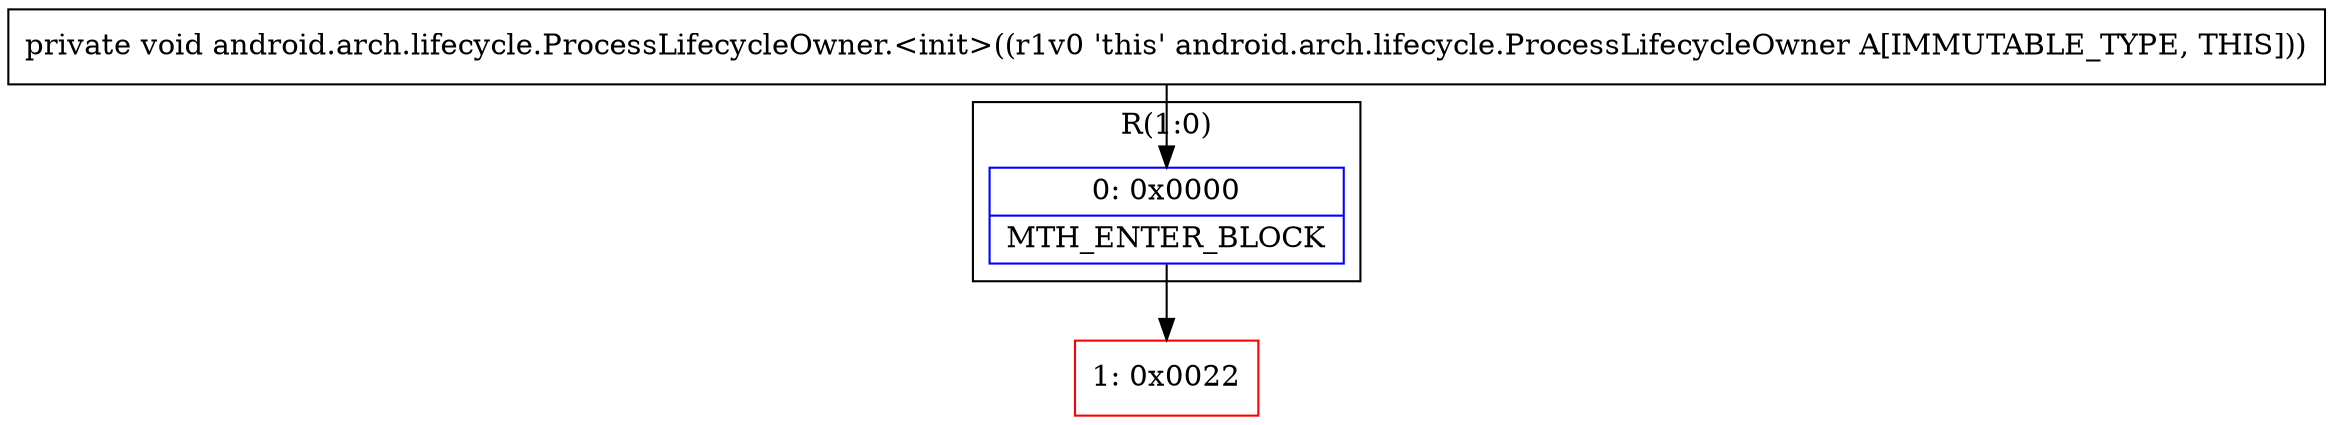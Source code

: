 digraph "CFG forandroid.arch.lifecycle.ProcessLifecycleOwner.\<init\>()V" {
subgraph cluster_Region_335021367 {
label = "R(1:0)";
node [shape=record,color=blue];
Node_0 [shape=record,label="{0\:\ 0x0000|MTH_ENTER_BLOCK\l}"];
}
Node_1 [shape=record,color=red,label="{1\:\ 0x0022}"];
MethodNode[shape=record,label="{private void android.arch.lifecycle.ProcessLifecycleOwner.\<init\>((r1v0 'this' android.arch.lifecycle.ProcessLifecycleOwner A[IMMUTABLE_TYPE, THIS])) }"];
MethodNode -> Node_0;
Node_0 -> Node_1;
}

